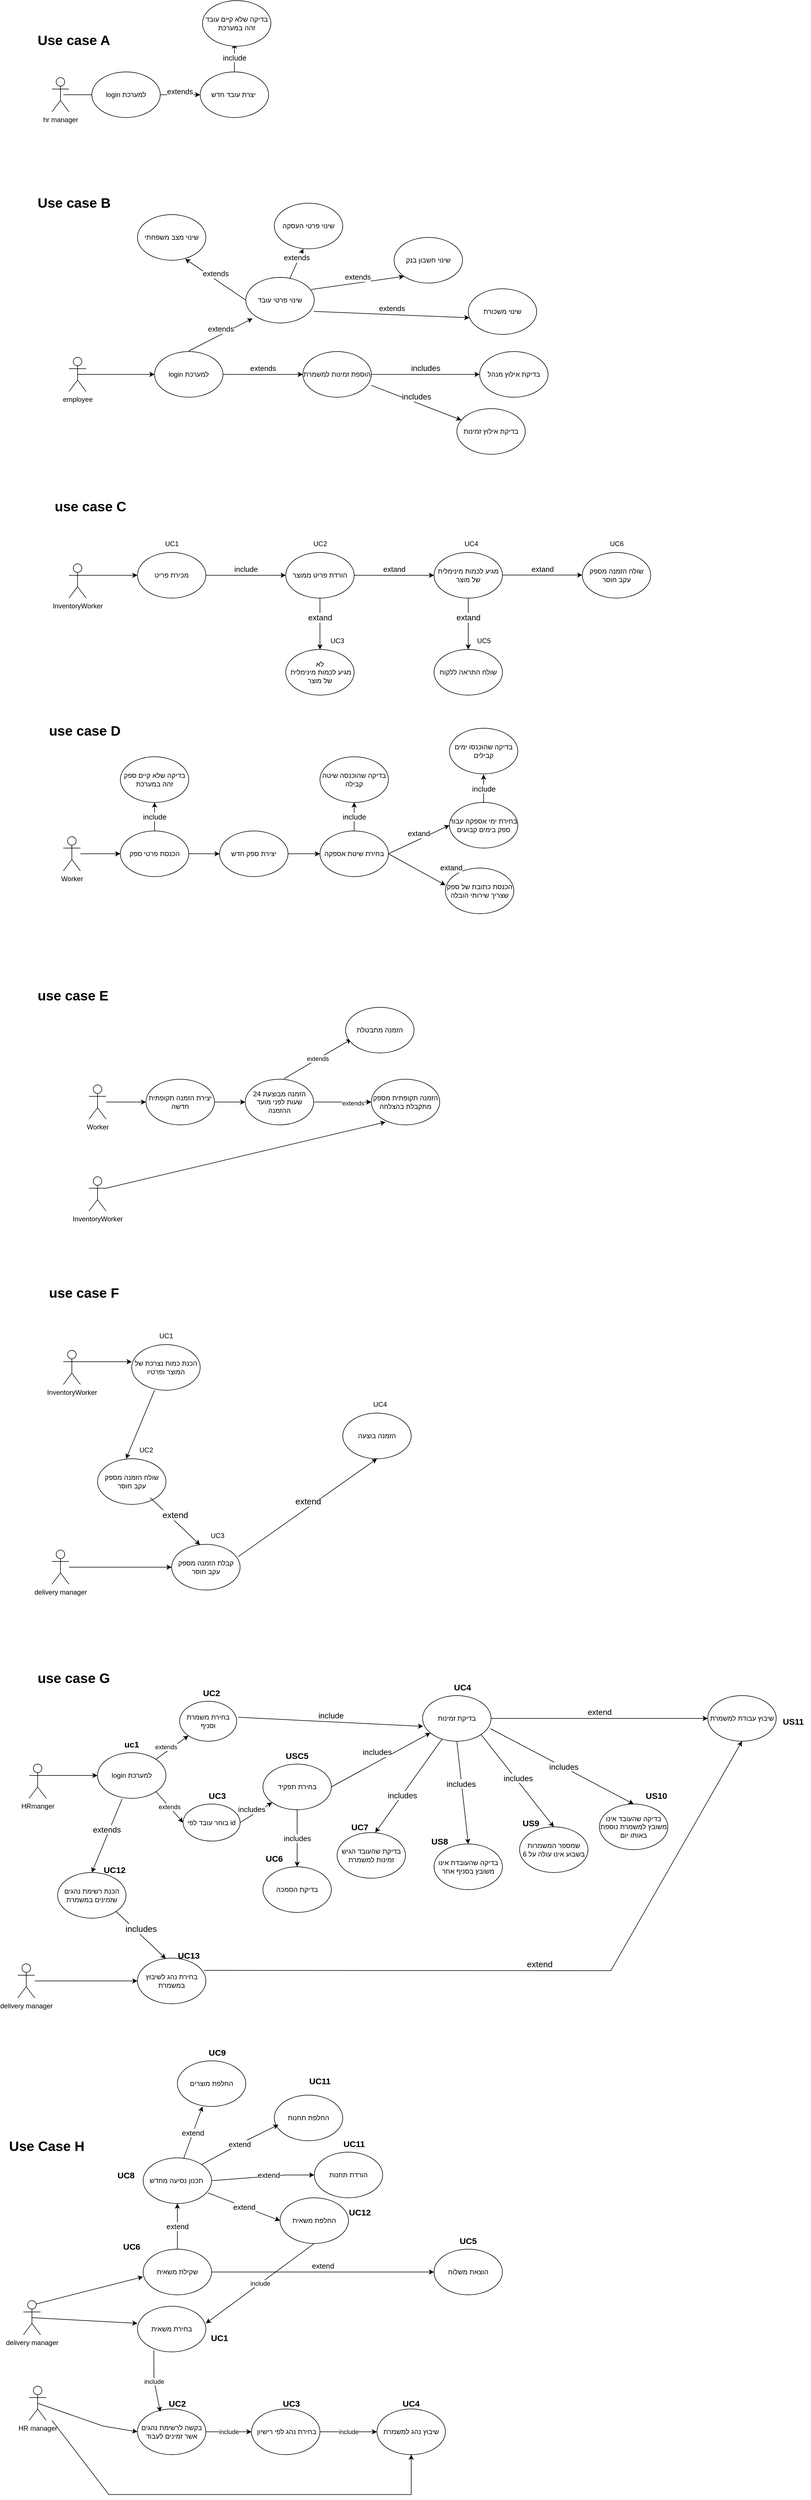 <mxfile version="21.2.3" type="device">
  <diagram name="‫עמוד-1‬" id="9fCrIvGuDCoZxuhEc6fo">
    <mxGraphModel dx="2260" dy="1750" grid="1" gridSize="10" guides="1" tooltips="1" connect="1" arrows="1" fold="1" page="1" pageScale="1" pageWidth="827" pageHeight="1169" math="0" shadow="0">
      <root>
        <mxCell id="0" />
        <mxCell id="1" parent="0" />
        <mxCell id="lNOswtQzLfJypQRy-OND-46" value="InventoryWorker" style="shape=umlActor;verticalLabelPosition=bottom;verticalAlign=top;html=1;outlineConnect=0;" parent="1" vertex="1">
          <mxGeometry x="40" y="147" width="30" height="60" as="geometry" />
        </mxCell>
        <mxCell id="lNOswtQzLfJypQRy-OND-47" value="" style="endArrow=classic;html=1;rounded=0;" parent="1" edge="1">
          <mxGeometry width="50" height="50" relative="1" as="geometry">
            <mxPoint x="60" y="167" as="sourcePoint" />
            <mxPoint x="160" y="167" as="targetPoint" />
          </mxGeometry>
        </mxCell>
        <mxCell id="lNOswtQzLfJypQRy-OND-48" value="מכירת פריט" style="ellipse;whiteSpace=wrap;html=1;" parent="1" vertex="1">
          <mxGeometry x="160" y="127" width="120" height="80" as="geometry" />
        </mxCell>
        <mxCell id="lNOswtQzLfJypQRy-OND-77" value="&lt;h1&gt;use case C&lt;/h1&gt;" style="text;html=1;strokeColor=none;fillColor=none;spacing=5;spacingTop=-20;whiteSpace=wrap;overflow=hidden;rounded=0;" parent="1" vertex="1">
          <mxGeometry x="10" y="27" width="190" height="120" as="geometry" />
        </mxCell>
        <mxCell id="lNOswtQzLfJypQRy-OND-96" value="include" style="endArrow=classic;html=1;rounded=0;exitX=1;exitY=0.5;exitDx=0;exitDy=0;fontSize=13;verticalAlign=bottom;" parent="1" target="lNOswtQzLfJypQRy-OND-97" edge="1">
          <mxGeometry width="50" height="50" relative="1" as="geometry">
            <mxPoint x="280" y="167" as="sourcePoint" />
            <mxPoint x="440" y="167" as="targetPoint" />
          </mxGeometry>
        </mxCell>
        <mxCell id="lNOswtQzLfJypQRy-OND-97" value="הורדת פריט ממוצר" style="ellipse;whiteSpace=wrap;html=1;" parent="1" vertex="1">
          <mxGeometry x="420" y="127" width="120" height="80" as="geometry" />
        </mxCell>
        <mxCell id="lNOswtQzLfJypQRy-OND-98" value="extand" style="endArrow=classic;html=1;rounded=0;exitX=0.5;exitY=1;exitDx=0;exitDy=0;entryX=0.5;entryY=0;entryDx=0;entryDy=0;fontSize=14;horizontal=1;verticalAlign=bottom;" parent="1" source="lNOswtQzLfJypQRy-OND-97" edge="1">
          <mxGeometry width="50" height="50" relative="1" as="geometry">
            <mxPoint x="400" y="347" as="sourcePoint" />
            <mxPoint x="480" y="297" as="targetPoint" />
          </mxGeometry>
        </mxCell>
        <mxCell id="lNOswtQzLfJypQRy-OND-99" value="extand" style="endArrow=classic;html=1;rounded=0;exitX=1;exitY=0.5;exitDx=0;exitDy=0;fontSize=13;verticalAlign=bottom;" parent="1" edge="1">
          <mxGeometry width="50" height="50" relative="1" as="geometry">
            <mxPoint x="540.0" y="167" as="sourcePoint" />
            <mxPoint x="680" y="167" as="targetPoint" />
          </mxGeometry>
        </mxCell>
        <mxCell id="lNOswtQzLfJypQRy-OND-100" value="מגיע לכמות מינימלית של מוצר" style="ellipse;whiteSpace=wrap;html=1;" parent="1" vertex="1">
          <mxGeometry x="680" y="127" width="120" height="80" as="geometry" />
        </mxCell>
        <mxCell id="lNOswtQzLfJypQRy-OND-101" value="לא&lt;br&gt;&amp;nbsp;מגיע לכמות מינימלית של מוצר" style="ellipse;whiteSpace=wrap;html=1;" parent="1" vertex="1">
          <mxGeometry x="420" y="297" width="120" height="80" as="geometry" />
        </mxCell>
        <mxCell id="lNOswtQzLfJypQRy-OND-102" value="extand" style="endArrow=classic;html=1;rounded=0;exitX=0.5;exitY=1;exitDx=0;exitDy=0;entryX=0.5;entryY=0;entryDx=0;entryDy=0;fontSize=14;horizontal=1;verticalAlign=bottom;" parent="1" edge="1">
          <mxGeometry width="50" height="50" relative="1" as="geometry">
            <mxPoint x="740" y="207" as="sourcePoint" />
            <mxPoint x="740" y="297" as="targetPoint" />
          </mxGeometry>
        </mxCell>
        <mxCell id="lNOswtQzLfJypQRy-OND-103" value="שולח התראה ללקוח" style="ellipse;whiteSpace=wrap;html=1;" parent="1" vertex="1">
          <mxGeometry x="680" y="297" width="120" height="80" as="geometry" />
        </mxCell>
        <mxCell id="lNOswtQzLfJypQRy-OND-104" value="extand" style="endArrow=classic;html=1;rounded=0;exitX=1;exitY=0.5;exitDx=0;exitDy=0;fontSize=13;verticalAlign=bottom;" parent="1" edge="1">
          <mxGeometry width="50" height="50" relative="1" as="geometry">
            <mxPoint x="800" y="166.58" as="sourcePoint" />
            <mxPoint x="940" y="166.58" as="targetPoint" />
          </mxGeometry>
        </mxCell>
        <mxCell id="lNOswtQzLfJypQRy-OND-105" value="שולח הזמנה מספק עקב חוסר" style="ellipse;whiteSpace=wrap;html=1;" parent="1" vertex="1">
          <mxGeometry x="940" y="127" width="120" height="80" as="geometry" />
        </mxCell>
        <mxCell id="lNOswtQzLfJypQRy-OND-106" value="InventoryWorker" style="shape=umlActor;verticalLabelPosition=bottom;verticalAlign=top;html=1;outlineConnect=0;" parent="1" vertex="1">
          <mxGeometry x="30" y="1525" width="30" height="60" as="geometry" />
        </mxCell>
        <mxCell id="lNOswtQzLfJypQRy-OND-107" value="" style="endArrow=classic;html=1;rounded=0;" parent="1" edge="1">
          <mxGeometry width="50" height="50" relative="1" as="geometry">
            <mxPoint x="50" y="1545" as="sourcePoint" />
            <mxPoint x="150" y="1545" as="targetPoint" />
          </mxGeometry>
        </mxCell>
        <mxCell id="lNOswtQzLfJypQRy-OND-108" value="שולח הזמנה מספק עקב חוסר" style="ellipse;whiteSpace=wrap;html=1;" parent="1" vertex="1">
          <mxGeometry x="90" y="1715" width="120" height="80" as="geometry" />
        </mxCell>
        <mxCell id="lNOswtQzLfJypQRy-OND-119" value="הזמנה בוצעה" style="ellipse;whiteSpace=wrap;html=1;" parent="1" vertex="1">
          <mxGeometry x="520" y="1635" width="120" height="80" as="geometry" />
        </mxCell>
        <mxCell id="lNOswtQzLfJypQRy-OND-130" value="delivery manager" style="shape=umlActor;verticalLabelPosition=bottom;verticalAlign=top;html=1;outlineConnect=0;" parent="1" vertex="1">
          <mxGeometry x="10" y="1875" width="30" height="60" as="geometry" />
        </mxCell>
        <mxCell id="lNOswtQzLfJypQRy-OND-132" value="" style="endArrow=classic;html=1;rounded=0;entryX=0.5;entryY=0;entryDx=0;entryDy=0;" parent="1" edge="1">
          <mxGeometry width="50" height="50" relative="1" as="geometry">
            <mxPoint x="190" y="1595" as="sourcePoint" />
            <mxPoint x="140.0" y="1715" as="targetPoint" />
          </mxGeometry>
        </mxCell>
        <mxCell id="lNOswtQzLfJypQRy-OND-133" value="קבלת הזמנה מספק עקב חוסר" style="ellipse;whiteSpace=wrap;html=1;" parent="1" vertex="1">
          <mxGeometry x="220" y="1865" width="120" height="80" as="geometry" />
        </mxCell>
        <mxCell id="lNOswtQzLfJypQRy-OND-134" value="" style="endArrow=classic;html=1;rounded=0;entryX=0;entryY=0.5;entryDx=0;entryDy=0;" parent="1" source="lNOswtQzLfJypQRy-OND-130" target="lNOswtQzLfJypQRy-OND-133" edge="1">
          <mxGeometry width="50" height="50" relative="1" as="geometry">
            <mxPoint x="350" y="1815" as="sourcePoint" />
            <mxPoint x="400" y="1765" as="targetPoint" />
          </mxGeometry>
        </mxCell>
        <mxCell id="lNOswtQzLfJypQRy-OND-135" value="extend" style="endArrow=classic;html=1;rounded=0;exitX=0.973;exitY=0.269;exitDx=0;exitDy=0;exitPerimeter=0;entryX=0.5;entryY=1;entryDx=0;entryDy=0;fontSize=15;verticalAlign=bottom;" parent="1" source="lNOswtQzLfJypQRy-OND-133" target="lNOswtQzLfJypQRy-OND-119" edge="1">
          <mxGeometry width="50" height="50" relative="1" as="geometry">
            <mxPoint x="350" y="1815" as="sourcePoint" />
            <mxPoint x="1120" y="1965" as="targetPoint" />
            <Array as="points" />
          </mxGeometry>
        </mxCell>
        <mxCell id="lNOswtQzLfJypQRy-OND-136" value="extend" style="endArrow=classic;html=1;rounded=0;entryX=0.414;entryY=0.012;entryDx=0;entryDy=0;fontSize=15;verticalAlign=bottom;exitX=1;exitY=1;exitDx=0;exitDy=0;entryPerimeter=0;" parent="1" target="lNOswtQzLfJypQRy-OND-133" edge="1">
          <mxGeometry width="50" height="50" relative="1" as="geometry">
            <mxPoint x="182.426" y="1783.284" as="sourcePoint" />
            <mxPoint x="250" y="1765" as="targetPoint" />
          </mxGeometry>
        </mxCell>
        <mxCell id="lNOswtQzLfJypQRy-OND-137" value="&lt;h1&gt;use case F&lt;/h1&gt;" style="text;html=1;strokeColor=none;fillColor=none;spacing=5;spacingTop=-20;whiteSpace=wrap;overflow=hidden;rounded=0;" parent="1" vertex="1">
          <mxGeometry y="1405" width="190" height="120" as="geometry" />
        </mxCell>
        <mxCell id="lNOswtQzLfJypQRy-OND-152" value="הכנת כמות נצרכת של המוצר ופרטיו" style="ellipse;whiteSpace=wrap;html=1;" parent="1" vertex="1">
          <mxGeometry x="150" y="1515" width="120" height="80" as="geometry" />
        </mxCell>
        <mxCell id="1G_7ZGzWW0RUJ---jfWA-2" value="&lt;h1&gt;use case D&lt;/h1&gt;" style="text;html=1;strokeColor=none;fillColor=none;spacing=5;spacingTop=-20;whiteSpace=wrap;overflow=hidden;rounded=0;" parent="1" vertex="1">
          <mxGeometry y="420" width="190" height="120" as="geometry" />
        </mxCell>
        <mxCell id="1G_7ZGzWW0RUJ---jfWA-18" value="Worker" style="shape=umlActor;verticalLabelPosition=bottom;verticalAlign=top;html=1;outlineConnect=0;" parent="1" vertex="1">
          <mxGeometry x="30" y="625" width="30" height="60" as="geometry" />
        </mxCell>
        <mxCell id="1G_7ZGzWW0RUJ---jfWA-21" value="" style="endArrow=classic;html=1;rounded=0;entryX=0;entryY=0.5;entryDx=0;entryDy=0;" parent="1" source="1G_7ZGzWW0RUJ---jfWA-18" target="1G_7ZGzWW0RUJ---jfWA-33" edge="1">
          <mxGeometry width="50" height="50" relative="1" as="geometry">
            <mxPoint x="220" y="655" as="sourcePoint" />
            <mxPoint x="430" y="655" as="targetPoint" />
          </mxGeometry>
        </mxCell>
        <mxCell id="1G_7ZGzWW0RUJ---jfWA-22" value="יצירת ספק חדש" style="ellipse;whiteSpace=wrap;html=1;" parent="1" vertex="1">
          <mxGeometry x="304" y="615" width="120" height="80" as="geometry" />
        </mxCell>
        <mxCell id="1G_7ZGzWW0RUJ---jfWA-23" value="include" style="endArrow=classic;html=1;rounded=0;exitX=0.5;exitY=0;exitDx=0;exitDy=0;fontSize=13;" parent="1" source="1G_7ZGzWW0RUJ---jfWA-33" target="1G_7ZGzWW0RUJ---jfWA-24" edge="1">
          <mxGeometry width="50" height="50" relative="1" as="geometry">
            <mxPoint x="380" y="685" as="sourcePoint" />
            <mxPoint x="430" y="545" as="targetPoint" />
          </mxGeometry>
        </mxCell>
        <mxCell id="1G_7ZGzWW0RUJ---jfWA-24" value="בדיקה שלא קיים ספק זהה במערכת" style="ellipse;whiteSpace=wrap;html=1;" parent="1" vertex="1">
          <mxGeometry x="130" y="485" width="120" height="80" as="geometry" />
        </mxCell>
        <mxCell id="1G_7ZGzWW0RUJ---jfWA-25" value="" style="endArrow=classic;html=1;rounded=0;exitX=1;exitY=0.5;exitDx=0;exitDy=0;entryX=0;entryY=0.5;entryDx=0;entryDy=0;" parent="1" source="1G_7ZGzWW0RUJ---jfWA-22" target="1G_7ZGzWW0RUJ---jfWA-35" edge="1">
          <mxGeometry width="50" height="50" relative="1" as="geometry">
            <mxPoint x="540" y="715" as="sourcePoint" />
            <mxPoint x="620" y="655" as="targetPoint" />
          </mxGeometry>
        </mxCell>
        <mxCell id="1G_7ZGzWW0RUJ---jfWA-26" value="בחירת ימי אספקה עבור ספק בימים קבועים" style="ellipse;whiteSpace=wrap;html=1;" parent="1" vertex="1">
          <mxGeometry x="707" y="565" width="120" height="80" as="geometry" />
        </mxCell>
        <mxCell id="1G_7ZGzWW0RUJ---jfWA-27" value="include" style="endArrow=classic;html=1;rounded=0;entryX=0.5;entryY=1;entryDx=0;entryDy=0;exitX=0.5;exitY=0;exitDx=0;exitDy=0;fontSize=13;" parent="1" source="1G_7ZGzWW0RUJ---jfWA-35" target="1G_7ZGzWW0RUJ---jfWA-28" edge="1">
          <mxGeometry width="50" height="50" relative="1" as="geometry">
            <mxPoint x="680" y="615" as="sourcePoint" />
            <mxPoint x="680" y="525" as="targetPoint" />
            <Array as="points" />
            <mxPoint as="offset" />
          </mxGeometry>
        </mxCell>
        <mxCell id="1G_7ZGzWW0RUJ---jfWA-28" value="בדיקה שהוכנסה שיטה קבילה" style="ellipse;whiteSpace=wrap;html=1;" parent="1" vertex="1">
          <mxGeometry x="480" y="485" width="120" height="80" as="geometry" />
        </mxCell>
        <mxCell id="1G_7ZGzWW0RUJ---jfWA-33" value="הכנסת פרטי ספק" style="ellipse;whiteSpace=wrap;html=1;" parent="1" vertex="1">
          <mxGeometry x="130" y="615" width="120" height="80" as="geometry" />
        </mxCell>
        <mxCell id="1G_7ZGzWW0RUJ---jfWA-34" value="" style="endArrow=classic;html=1;rounded=0;exitX=1;exitY=0.5;exitDx=0;exitDy=0;entryX=0;entryY=0.5;entryDx=0;entryDy=0;" parent="1" source="1G_7ZGzWW0RUJ---jfWA-33" target="1G_7ZGzWW0RUJ---jfWA-22" edge="1">
          <mxGeometry width="50" height="50" relative="1" as="geometry">
            <mxPoint x="530" y="705" as="sourcePoint" />
            <mxPoint x="580" y="655" as="targetPoint" />
          </mxGeometry>
        </mxCell>
        <mxCell id="1G_7ZGzWW0RUJ---jfWA-35" value="בחירת שיטת אספקה" style="ellipse;whiteSpace=wrap;html=1;" parent="1" vertex="1">
          <mxGeometry x="480" y="615" width="120" height="80" as="geometry" />
        </mxCell>
        <mxCell id="1G_7ZGzWW0RUJ---jfWA-36" value="extand" style="endArrow=classic;html=1;rounded=0;entryX=0;entryY=0.5;entryDx=0;entryDy=0;exitX=1;exitY=0.5;exitDx=0;exitDy=0;fontSize=13;verticalAlign=bottom;" parent="1" source="1G_7ZGzWW0RUJ---jfWA-35" target="1G_7ZGzWW0RUJ---jfWA-26" edge="1">
          <mxGeometry width="50" height="50" relative="1" as="geometry">
            <mxPoint x="780" y="685" as="sourcePoint" />
            <mxPoint x="770" y="655" as="targetPoint" />
          </mxGeometry>
        </mxCell>
        <mxCell id="1G_7ZGzWW0RUJ---jfWA-37" value="הכנסת כתובת של ספק שצריך שירותי הובלה" style="ellipse;whiteSpace=wrap;html=1;" parent="1" vertex="1">
          <mxGeometry x="700" y="680" width="120" height="80" as="geometry" />
        </mxCell>
        <mxCell id="1G_7ZGzWW0RUJ---jfWA-38" value="extand" style="endArrow=classic;html=1;rounded=0;exitX=1;exitY=0.5;exitDx=0;exitDy=0;fontSize=13;verticalAlign=bottom;" parent="1" source="1G_7ZGzWW0RUJ---jfWA-35" edge="1">
          <mxGeometry x="0.985" y="22" width="50" height="50" relative="1" as="geometry">
            <mxPoint x="1210" y="705" as="sourcePoint" />
            <mxPoint x="700" y="710" as="targetPoint" />
            <mxPoint as="offset" />
          </mxGeometry>
        </mxCell>
        <mxCell id="1G_7ZGzWW0RUJ---jfWA-42" value="include" style="endArrow=classic;html=1;rounded=0;entryX=0.5;entryY=1;entryDx=0;entryDy=0;exitX=0.5;exitY=0;exitDx=0;exitDy=0;fontSize=13;" parent="1" edge="1">
          <mxGeometry width="50" height="50" relative="1" as="geometry">
            <mxPoint x="767" y="566" as="sourcePoint" />
            <mxPoint x="767" y="516" as="targetPoint" />
            <Array as="points" />
            <mxPoint as="offset" />
          </mxGeometry>
        </mxCell>
        <mxCell id="1G_7ZGzWW0RUJ---jfWA-43" value="בדיקה שהוכנסו ימים קבילים" style="ellipse;whiteSpace=wrap;html=1;" parent="1" vertex="1">
          <mxGeometry x="707" y="435" width="120" height="80" as="geometry" />
        </mxCell>
        <mxCell id="1G_7ZGzWW0RUJ---jfWA-67" value="&lt;h1&gt;use case E&lt;/h1&gt;" style="text;html=1;strokeColor=none;fillColor=none;spacing=5;spacingTop=-20;whiteSpace=wrap;overflow=hidden;rounded=0;" parent="1" vertex="1">
          <mxGeometry x="-20" y="884" width="190" height="120" as="geometry" />
        </mxCell>
        <mxCell id="1G_7ZGzWW0RUJ---jfWA-68" value="Worker" style="shape=umlActor;verticalLabelPosition=bottom;verticalAlign=top;html=1;outlineConnect=0;" parent="1" vertex="1">
          <mxGeometry x="75" y="1060" width="30" height="60" as="geometry" />
        </mxCell>
        <mxCell id="1G_7ZGzWW0RUJ---jfWA-69" value="" style="endArrow=classic;html=1;rounded=0;entryX=0;entryY=0.5;entryDx=0;entryDy=0;" parent="1" source="1G_7ZGzWW0RUJ---jfWA-68" target="1G_7ZGzWW0RUJ---jfWA-77" edge="1">
          <mxGeometry width="50" height="50" relative="1" as="geometry">
            <mxPoint x="265" y="1090" as="sourcePoint" />
            <mxPoint x="475" y="1090" as="targetPoint" />
          </mxGeometry>
        </mxCell>
        <mxCell id="1G_7ZGzWW0RUJ---jfWA-70" value="הזמנה מבוצעת 24 שעות לפני מועד ההזמנה" style="ellipse;whiteSpace=wrap;html=1;" parent="1" vertex="1">
          <mxGeometry x="349" y="1050" width="120" height="80" as="geometry" />
        </mxCell>
        <mxCell id="1G_7ZGzWW0RUJ---jfWA-73" value="" style="endArrow=classic;html=1;rounded=0;exitX=1;exitY=0.5;exitDx=0;exitDy=0;entryX=0;entryY=0.5;entryDx=0;entryDy=0;" parent="1" source="1G_7ZGzWW0RUJ---jfWA-70" target="1G_7ZGzWW0RUJ---jfWA-79" edge="1">
          <mxGeometry width="50" height="50" relative="1" as="geometry">
            <mxPoint x="585" y="1150" as="sourcePoint" />
            <mxPoint x="665" y="1090" as="targetPoint" />
          </mxGeometry>
        </mxCell>
        <mxCell id="Ce655LBohKO-NFX1UT7P-7" value="extends" style="edgeLabel;html=1;align=center;verticalAlign=middle;resizable=0;points=[];" parent="1G_7ZGzWW0RUJ---jfWA-73" vertex="1" connectable="0">
          <mxGeometry x="0.366" y="-2" relative="1" as="geometry">
            <mxPoint as="offset" />
          </mxGeometry>
        </mxCell>
        <mxCell id="1G_7ZGzWW0RUJ---jfWA-77" value="יצירת הזמנה תקופתית חדשה" style="ellipse;whiteSpace=wrap;html=1;" parent="1" vertex="1">
          <mxGeometry x="175" y="1050" width="120" height="80" as="geometry" />
        </mxCell>
        <mxCell id="1G_7ZGzWW0RUJ---jfWA-78" value="" style="endArrow=classic;html=1;rounded=0;exitX=1;exitY=0.5;exitDx=0;exitDy=0;entryX=0;entryY=0.5;entryDx=0;entryDy=0;" parent="1" source="1G_7ZGzWW0RUJ---jfWA-77" target="1G_7ZGzWW0RUJ---jfWA-70" edge="1">
          <mxGeometry width="50" height="50" relative="1" as="geometry">
            <mxPoint x="575" y="1140" as="sourcePoint" />
            <mxPoint x="625" y="1090" as="targetPoint" />
          </mxGeometry>
        </mxCell>
        <mxCell id="1G_7ZGzWW0RUJ---jfWA-79" value="הזמנה תקופתית מספק מתקבלת בהצלחה" style="ellipse;whiteSpace=wrap;html=1;" parent="1" vertex="1">
          <mxGeometry x="570" y="1050" width="120" height="80" as="geometry" />
        </mxCell>
        <mxCell id="Ce655LBohKO-NFX1UT7P-1" value="InventoryWorker" style="shape=umlActor;verticalLabelPosition=bottom;verticalAlign=top;html=1;outlineConnect=0;" parent="1" vertex="1">
          <mxGeometry x="75" y="1221" width="30" height="60" as="geometry" />
        </mxCell>
        <mxCell id="Ce655LBohKO-NFX1UT7P-2" value="" style="endArrow=classic;html=1;rounded=0;exitX=1;exitY=0.333;exitDx=0;exitDy=0;exitPerimeter=0;entryX=0.208;entryY=0.938;entryDx=0;entryDy=0;entryPerimeter=0;" parent="1" source="Ce655LBohKO-NFX1UT7P-1" target="1G_7ZGzWW0RUJ---jfWA-79" edge="1">
          <mxGeometry width="50" height="50" relative="1" as="geometry">
            <mxPoint x="735" y="1111" as="sourcePoint" />
            <mxPoint x="565" y="1131" as="targetPoint" />
            <Array as="points" />
          </mxGeometry>
        </mxCell>
        <mxCell id="Ce655LBohKO-NFX1UT7P-5" value="extends" style="endArrow=classic;html=1;rounded=0;exitX=0.567;exitY=-0.012;exitDx=0;exitDy=0;exitPerimeter=0;" parent="1" source="1G_7ZGzWW0RUJ---jfWA-70" edge="1">
          <mxGeometry width="50" height="50" relative="1" as="geometry">
            <mxPoint x="485" y="1030" as="sourcePoint" />
            <mxPoint x="535" y="980" as="targetPoint" />
          </mxGeometry>
        </mxCell>
        <mxCell id="Ce655LBohKO-NFX1UT7P-6" value="הזמנה מתבטלת" style="ellipse;whiteSpace=wrap;html=1;" parent="1" vertex="1">
          <mxGeometry x="525" y="924" width="120" height="80" as="geometry" />
        </mxCell>
        <mxCell id="M32DEekJ-FrMevC7ONGc-1" value="UC1" style="text;html=1;align=center;verticalAlign=middle;resizable=0;points=[];autosize=1;strokeColor=none;fillColor=none;" parent="1" vertex="1">
          <mxGeometry x="195" y="97" width="50" height="30" as="geometry" />
        </mxCell>
        <mxCell id="M32DEekJ-FrMevC7ONGc-2" value="UC2" style="text;html=1;align=center;verticalAlign=middle;resizable=0;points=[];autosize=1;strokeColor=none;fillColor=none;" parent="1" vertex="1">
          <mxGeometry x="455" y="97" width="50" height="30" as="geometry" />
        </mxCell>
        <mxCell id="M32DEekJ-FrMevC7ONGc-3" value="UC5" style="text;html=1;align=center;verticalAlign=middle;resizable=0;points=[];autosize=1;strokeColor=none;fillColor=none;" parent="1" vertex="1">
          <mxGeometry x="742" y="267" width="50" height="30" as="geometry" />
        </mxCell>
        <mxCell id="M32DEekJ-FrMevC7ONGc-4" value="UC3" style="text;html=1;align=center;verticalAlign=middle;resizable=0;points=[];autosize=1;strokeColor=none;fillColor=none;" parent="1" vertex="1">
          <mxGeometry x="485" y="267" width="50" height="30" as="geometry" />
        </mxCell>
        <mxCell id="M32DEekJ-FrMevC7ONGc-5" value="UC4" style="text;html=1;align=center;verticalAlign=middle;resizable=0;points=[];autosize=1;strokeColor=none;fillColor=none;" parent="1" vertex="1">
          <mxGeometry x="720" y="97" width="50" height="30" as="geometry" />
        </mxCell>
        <mxCell id="M32DEekJ-FrMevC7ONGc-6" value="UC6" style="text;html=1;align=center;verticalAlign=middle;resizable=0;points=[];autosize=1;strokeColor=none;fillColor=none;" parent="1" vertex="1">
          <mxGeometry x="975" y="97" width="50" height="30" as="geometry" />
        </mxCell>
        <mxCell id="M32DEekJ-FrMevC7ONGc-14" value="UC4" style="text;html=1;align=center;verticalAlign=middle;resizable=0;points=[];autosize=1;strokeColor=none;fillColor=none;" parent="1" vertex="1">
          <mxGeometry x="560" y="1605" width="50" height="30" as="geometry" />
        </mxCell>
        <mxCell id="M32DEekJ-FrMevC7ONGc-15" value="UC3" style="text;html=1;align=center;verticalAlign=middle;resizable=0;points=[];autosize=1;strokeColor=none;fillColor=none;" parent="1" vertex="1">
          <mxGeometry x="275" y="1835" width="50" height="30" as="geometry" />
        </mxCell>
        <mxCell id="M32DEekJ-FrMevC7ONGc-16" value="UC2" style="text;html=1;align=center;verticalAlign=middle;resizable=0;points=[];autosize=1;strokeColor=none;fillColor=none;" parent="1" vertex="1">
          <mxGeometry x="150" y="1685" width="50" height="30" as="geometry" />
        </mxCell>
        <mxCell id="M32DEekJ-FrMevC7ONGc-17" value="UC1" style="text;html=1;align=center;verticalAlign=middle;resizable=0;points=[];autosize=1;strokeColor=none;fillColor=none;" parent="1" vertex="1">
          <mxGeometry x="185" y="1485" width="50" height="30" as="geometry" />
        </mxCell>
        <mxCell id="U2ym_EbdGib-eM5VCHx--229" value="HRmanger" style="shape=umlActor;verticalLabelPosition=bottom;verticalAlign=top;html=1;outlineConnect=0;" vertex="1" parent="1">
          <mxGeometry x="-30" y="2250" width="30" height="60" as="geometry" />
        </mxCell>
        <mxCell id="U2ym_EbdGib-eM5VCHx--230" value="" style="endArrow=classic;html=1;rounded=0;" edge="1" parent="1">
          <mxGeometry width="50" height="50" relative="1" as="geometry">
            <mxPoint x="-10" y="2270" as="sourcePoint" />
            <mxPoint x="90" y="2270" as="targetPoint" />
          </mxGeometry>
        </mxCell>
        <mxCell id="U2ym_EbdGib-eM5VCHx--231" value="login למערכת" style="ellipse;whiteSpace=wrap;html=1;" vertex="1" parent="1">
          <mxGeometry x="90" y="2230" width="120" height="80" as="geometry" />
        </mxCell>
        <mxCell id="U2ym_EbdGib-eM5VCHx--232" value="extends" style="endArrow=classic;html=1;rounded=0;exitX=1;exitY=1;exitDx=0;exitDy=0;entryX=0;entryY=0.5;entryDx=0;entryDy=0;" edge="1" parent="1" source="U2ym_EbdGib-eM5VCHx--231" target="U2ym_EbdGib-eM5VCHx--235">
          <mxGeometry width="50" height="50" relative="1" as="geometry">
            <mxPoint x="310" y="2310" as="sourcePoint" />
            <mxPoint x="320" y="2270" as="targetPoint" />
          </mxGeometry>
        </mxCell>
        <mxCell id="U2ym_EbdGib-eM5VCHx--233" value="extends" style="endArrow=classic;html=1;rounded=0;exitX=1;exitY=0;exitDx=0;exitDy=0;" edge="1" parent="1" source="U2ym_EbdGib-eM5VCHx--231" target="U2ym_EbdGib-eM5VCHx--234">
          <mxGeometry x="-0.234" y="7" width="50" height="50" relative="1" as="geometry">
            <mxPoint x="192" y="2298" as="sourcePoint" />
            <mxPoint x="280" y="2350" as="targetPoint" />
            <mxPoint as="offset" />
          </mxGeometry>
        </mxCell>
        <mxCell id="U2ym_EbdGib-eM5VCHx--234" value="בחירת משמרת וסניף" style="ellipse;whiteSpace=wrap;html=1;" vertex="1" parent="1">
          <mxGeometry x="234" y="2140" width="100" height="70" as="geometry" />
        </mxCell>
        <mxCell id="U2ym_EbdGib-eM5VCHx--235" value="בוחר עובד לפי id" style="ellipse;whiteSpace=wrap;html=1;" vertex="1" parent="1">
          <mxGeometry x="240" y="2320" width="100" height="65" as="geometry" />
        </mxCell>
        <mxCell id="U2ym_EbdGib-eM5VCHx--236" value="include" style="endArrow=classic;html=1;rounded=0;exitX=1.03;exitY=0.4;exitDx=0;exitDy=0;exitPerimeter=0;entryX=0.008;entryY=0.675;entryDx=0;entryDy=0;entryPerimeter=0;verticalAlign=bottom;fontSize=14;" edge="1" parent="1" source="U2ym_EbdGib-eM5VCHx--234" target="U2ym_EbdGib-eM5VCHx--237">
          <mxGeometry x="-0.001" width="50" height="50" relative="1" as="geometry">
            <mxPoint x="430" y="2250" as="sourcePoint" />
            <mxPoint x="480" y="2210" as="targetPoint" />
            <mxPoint as="offset" />
          </mxGeometry>
        </mxCell>
        <mxCell id="U2ym_EbdGib-eM5VCHx--237" value="בדיקת זמינות" style="ellipse;whiteSpace=wrap;html=1;" vertex="1" parent="1">
          <mxGeometry x="660" y="2130" width="120" height="80" as="geometry" />
        </mxCell>
        <mxCell id="U2ym_EbdGib-eM5VCHx--238" value="בחירת תפקיד" style="ellipse;whiteSpace=wrap;html=1;" vertex="1" parent="1">
          <mxGeometry x="380" y="2250" width="120" height="80" as="geometry" />
        </mxCell>
        <mxCell id="U2ym_EbdGib-eM5VCHx--239" value="includes" style="endArrow=classic;html=1;rounded=0;exitX=0.5;exitY=1;exitDx=0;exitDy=0;entryX=0.5;entryY=0;entryDx=0;entryDy=0;fontSize=13;" edge="1" parent="1" source="U2ym_EbdGib-eM5VCHx--238" target="U2ym_EbdGib-eM5VCHx--240">
          <mxGeometry width="50" height="50" relative="1" as="geometry">
            <mxPoint x="710" y="2310" as="sourcePoint" />
            <mxPoint x="780" y="2290" as="targetPoint" />
            <mxPoint as="offset" />
          </mxGeometry>
        </mxCell>
        <mxCell id="U2ym_EbdGib-eM5VCHx--240" value="בדיקת הסמכה" style="ellipse;whiteSpace=wrap;html=1;" vertex="1" parent="1">
          <mxGeometry x="380" y="2430" width="120" height="80" as="geometry" />
        </mxCell>
        <mxCell id="U2ym_EbdGib-eM5VCHx--241" value="extend" style="endArrow=classic;html=1;rounded=0;exitX=1;exitY=0.5;exitDx=0;exitDy=0;entryX=0;entryY=0.5;entryDx=0;entryDy=0;fontSize=14;verticalAlign=bottom;" edge="1" parent="1" source="U2ym_EbdGib-eM5VCHx--237" target="U2ym_EbdGib-eM5VCHx--242">
          <mxGeometry width="50" height="50" relative="1" as="geometry">
            <mxPoint x="690" y="2180" as="sourcePoint" />
            <mxPoint x="1020" y="2170" as="targetPoint" />
            <Array as="points">
              <mxPoint x="920" y="2170" />
            </Array>
            <mxPoint as="offset" />
          </mxGeometry>
        </mxCell>
        <mxCell id="U2ym_EbdGib-eM5VCHx--242" value="שיבוץ עבודת למשמרת" style="ellipse;whiteSpace=wrap;html=1;" vertex="1" parent="1">
          <mxGeometry x="1160" y="2130" width="120" height="80" as="geometry" />
        </mxCell>
        <mxCell id="U2ym_EbdGib-eM5VCHx--243" value="" style="endArrow=classic;html=1;rounded=0;entryX=0.558;entryY=0;entryDx=0;entryDy=0;entryPerimeter=0;" edge="1" parent="1" source="U2ym_EbdGib-eM5VCHx--237" target="U2ym_EbdGib-eM5VCHx--247">
          <mxGeometry width="50" height="50" relative="1" as="geometry">
            <mxPoint x="500" y="2220" as="sourcePoint" />
            <mxPoint x="400" y="2360" as="targetPoint" />
          </mxGeometry>
        </mxCell>
        <mxCell id="U2ym_EbdGib-eM5VCHx--244" value="" style="endArrow=classic;html=1;rounded=0;exitX=0.5;exitY=1;exitDx=0;exitDy=0;entryX=0.5;entryY=0;entryDx=0;entryDy=0;" edge="1" parent="1" source="U2ym_EbdGib-eM5VCHx--237" target="U2ym_EbdGib-eM5VCHx--248">
          <mxGeometry width="50" height="50" relative="1" as="geometry">
            <mxPoint x="710" y="2410" as="sourcePoint" />
            <mxPoint x="520" y="2400" as="targetPoint" />
          </mxGeometry>
        </mxCell>
        <mxCell id="U2ym_EbdGib-eM5VCHx--245" value="" style="endArrow=classic;html=1;rounded=0;exitX=0.992;exitY=0.725;exitDx=0;exitDy=0;entryX=0.5;entryY=0;entryDx=0;entryDy=0;exitPerimeter=0;" edge="1" parent="1" source="U2ym_EbdGib-eM5VCHx--237" target="U2ym_EbdGib-eM5VCHx--250">
          <mxGeometry width="50" height="50" relative="1" as="geometry">
            <mxPoint x="710" y="2410" as="sourcePoint" />
            <mxPoint x="750" y="2360" as="targetPoint" />
          </mxGeometry>
        </mxCell>
        <mxCell id="U2ym_EbdGib-eM5VCHx--246" value="" style="endArrow=classic;html=1;rounded=0;exitX=1;exitY=1;exitDx=0;exitDy=0;entryX=0.5;entryY=0;entryDx=0;entryDy=0;" edge="1" parent="1" source="U2ym_EbdGib-eM5VCHx--237" target="U2ym_EbdGib-eM5VCHx--249">
          <mxGeometry width="50" height="50" relative="1" as="geometry">
            <mxPoint x="710" y="2410" as="sourcePoint" />
            <mxPoint x="670" y="2390" as="targetPoint" />
          </mxGeometry>
        </mxCell>
        <mxCell id="U2ym_EbdGib-eM5VCHx--247" value="בדיקת שהעובד הגיש זמינות למשמרת" style="ellipse;whiteSpace=wrap;html=1;" vertex="1" parent="1">
          <mxGeometry x="510" y="2370" width="120" height="80" as="geometry" />
        </mxCell>
        <mxCell id="U2ym_EbdGib-eM5VCHx--248" value="בדיקה שהעובדת אינו משובץ בסניף אחר" style="ellipse;whiteSpace=wrap;html=1;" vertex="1" parent="1">
          <mxGeometry x="680" y="2390" width="120" height="80" as="geometry" />
        </mxCell>
        <mxCell id="U2ym_EbdGib-eM5VCHx--249" value="שמספר המשמרות בשבוע אינו עולה על 6" style="ellipse;whiteSpace=wrap;html=1;" vertex="1" parent="1">
          <mxGeometry x="830" y="2360" width="120" height="80" as="geometry" />
        </mxCell>
        <mxCell id="U2ym_EbdGib-eM5VCHx--250" value="בדיקה שהעובד אינו משובץ למשמרת נוספת באותו יום" style="ellipse;whiteSpace=wrap;html=1;" vertex="1" parent="1">
          <mxGeometry x="970" y="2320" width="120" height="80" as="geometry" />
        </mxCell>
        <mxCell id="U2ym_EbdGib-eM5VCHx--251" value="includes" style="endArrow=classic;html=1;rounded=0;exitX=1;exitY=0.5;exitDx=0;exitDy=0;fontSize=13;verticalAlign=bottom;" edge="1" parent="1" source="U2ym_EbdGib-eM5VCHx--235" target="U2ym_EbdGib-eM5VCHx--238">
          <mxGeometry x="-0.288" width="50" height="50" relative="1" as="geometry">
            <mxPoint x="360" y="2380" as="sourcePoint" />
            <mxPoint x="410" y="2330" as="targetPoint" />
            <mxPoint as="offset" />
          </mxGeometry>
        </mxCell>
        <mxCell id="U2ym_EbdGib-eM5VCHx--252" value="includes" style="endArrow=classic;html=1;rounded=0;exitX=1;exitY=0.5;exitDx=0;exitDy=0;verticalAlign=bottom;fontSize=14;" edge="1" parent="1" source="U2ym_EbdGib-eM5VCHx--238" target="U2ym_EbdGib-eM5VCHx--237">
          <mxGeometry x="-0.047" y="6" width="50" height="50" relative="1" as="geometry">
            <mxPoint x="360" y="2380" as="sourcePoint" />
            <mxPoint x="410" y="2330" as="targetPoint" />
            <mxPoint as="offset" />
          </mxGeometry>
        </mxCell>
        <mxCell id="U2ym_EbdGib-eM5VCHx--253" value="delivery manager" style="shape=umlActor;verticalLabelPosition=bottom;verticalAlign=top;html=1;outlineConnect=0;" vertex="1" parent="1">
          <mxGeometry x="-50" y="2600" width="30" height="60" as="geometry" />
        </mxCell>
        <mxCell id="U2ym_EbdGib-eM5VCHx--254" value="הכנת רשימת נהגים שזמינים במשמרת" style="ellipse;whiteSpace=wrap;html=1;" vertex="1" parent="1">
          <mxGeometry x="20" y="2440" width="120" height="80" as="geometry" />
        </mxCell>
        <mxCell id="U2ym_EbdGib-eM5VCHx--255" value="" style="endArrow=classic;html=1;rounded=0;entryX=0.5;entryY=0;entryDx=0;entryDy=0;exitX=0.36;exitY=1.012;exitDx=0;exitDy=0;exitPerimeter=0;" edge="1" parent="1" source="U2ym_EbdGib-eM5VCHx--231" target="U2ym_EbdGib-eM5VCHx--254">
          <mxGeometry width="50" height="50" relative="1" as="geometry">
            <mxPoint x="290" y="2560" as="sourcePoint" />
            <mxPoint x="340" y="2510" as="targetPoint" />
          </mxGeometry>
        </mxCell>
        <mxCell id="U2ym_EbdGib-eM5VCHx--256" value="בחירת נהג לשיבוץ במשמרת" style="ellipse;whiteSpace=wrap;html=1;" vertex="1" parent="1">
          <mxGeometry x="160" y="2590" width="120" height="80" as="geometry" />
        </mxCell>
        <mxCell id="U2ym_EbdGib-eM5VCHx--257" value="" style="endArrow=classic;html=1;rounded=0;entryX=0;entryY=0.5;entryDx=0;entryDy=0;" edge="1" parent="1" source="U2ym_EbdGib-eM5VCHx--253" target="U2ym_EbdGib-eM5VCHx--256">
          <mxGeometry width="50" height="50" relative="1" as="geometry">
            <mxPoint x="290" y="2540" as="sourcePoint" />
            <mxPoint x="340" y="2490" as="targetPoint" />
          </mxGeometry>
        </mxCell>
        <mxCell id="U2ym_EbdGib-eM5VCHx--258" value="extend" style="endArrow=classic;html=1;rounded=0;exitX=0.973;exitY=0.269;exitDx=0;exitDy=0;exitPerimeter=0;entryX=0.5;entryY=1;entryDx=0;entryDy=0;fontSize=15;verticalAlign=bottom;" edge="1" parent="1" source="U2ym_EbdGib-eM5VCHx--256" target="U2ym_EbdGib-eM5VCHx--242">
          <mxGeometry width="50" height="50" relative="1" as="geometry">
            <mxPoint x="290" y="2540" as="sourcePoint" />
            <mxPoint x="1060" y="2690" as="targetPoint" />
            <Array as="points">
              <mxPoint x="990" y="2612" />
            </Array>
          </mxGeometry>
        </mxCell>
        <mxCell id="U2ym_EbdGib-eM5VCHx--259" value="includes" style="endArrow=classic;html=1;rounded=0;entryX=0.414;entryY=0.012;entryDx=0;entryDy=0;fontSize=15;verticalAlign=bottom;exitX=1;exitY=1;exitDx=0;exitDy=0;entryPerimeter=0;" edge="1" parent="1" source="U2ym_EbdGib-eM5VCHx--254" target="U2ym_EbdGib-eM5VCHx--256">
          <mxGeometry width="50" height="50" relative="1" as="geometry">
            <mxPoint x="80" y="2520" as="sourcePoint" />
            <mxPoint x="190" y="2490" as="targetPoint" />
          </mxGeometry>
        </mxCell>
        <mxCell id="U2ym_EbdGib-eM5VCHx--260" value="&lt;h1&gt;use case G&lt;/h1&gt;" style="text;html=1;strokeColor=none;fillColor=none;spacing=5;spacingTop=-20;whiteSpace=wrap;overflow=hidden;rounded=0;" vertex="1" parent="1">
          <mxGeometry x="-20" y="2080" width="190" height="120" as="geometry" />
        </mxCell>
        <mxCell id="U2ym_EbdGib-eM5VCHx--261" value="&lt;h1&gt;Use case A&lt;/h1&gt;" style="text;html=1;strokeColor=none;fillColor=none;spacing=5;spacingTop=-20;whiteSpace=wrap;overflow=hidden;rounded=0;" vertex="1" parent="1">
          <mxGeometry x="-20" y="-790" width="190" height="120" as="geometry" />
        </mxCell>
        <mxCell id="U2ym_EbdGib-eM5VCHx--262" value="hr manager" style="shape=umlActor;verticalLabelPosition=bottom;verticalAlign=top;html=1;outlineConnect=0;" vertex="1" parent="1">
          <mxGeometry x="10" y="-705" width="30" height="60" as="geometry" />
        </mxCell>
        <mxCell id="U2ym_EbdGib-eM5VCHx--263" value="" style="endArrow=classic;html=1;rounded=0;" edge="1" parent="1">
          <mxGeometry width="50" height="50" relative="1" as="geometry">
            <mxPoint x="30" y="-675" as="sourcePoint" />
            <mxPoint x="130" y="-675" as="targetPoint" />
          </mxGeometry>
        </mxCell>
        <mxCell id="U2ym_EbdGib-eM5VCHx--264" value="login למערכת" style="ellipse;whiteSpace=wrap;html=1;" vertex="1" parent="1">
          <mxGeometry x="80" y="-715" width="120" height="80" as="geometry" />
        </mxCell>
        <mxCell id="U2ym_EbdGib-eM5VCHx--265" value="" style="endArrow=classic;html=1;rounded=0;exitX=1;exitY=0.5;exitDx=0;exitDy=0;entryX=0;entryY=0.5;entryDx=0;entryDy=0;" edge="1" parent="1" source="U2ym_EbdGib-eM5VCHx--264" target="U2ym_EbdGib-eM5VCHx--275">
          <mxGeometry width="50" height="50" relative="1" as="geometry">
            <mxPoint x="360" y="-645" as="sourcePoint" />
            <mxPoint x="410" y="-675" as="targetPoint" />
          </mxGeometry>
        </mxCell>
        <mxCell id="U2ym_EbdGib-eM5VCHx--266" value="include" style="endArrow=classic;html=1;rounded=0;exitX=0.5;exitY=0;exitDx=0;exitDy=0;fontSize=13;" edge="1" parent="1" source="U2ym_EbdGib-eM5VCHx--275">
          <mxGeometry width="50" height="50" relative="1" as="geometry">
            <mxPoint x="360" y="-645" as="sourcePoint" />
            <mxPoint x="330" y="-765" as="targetPoint" />
          </mxGeometry>
        </mxCell>
        <mxCell id="U2ym_EbdGib-eM5VCHx--268" value="employee" style="shape=umlActor;verticalLabelPosition=bottom;verticalAlign=top;html=1;outlineConnect=0;" vertex="1" parent="1">
          <mxGeometry x="40" y="-215" width="30" height="60" as="geometry" />
        </mxCell>
        <mxCell id="U2ym_EbdGib-eM5VCHx--269" value="" style="endArrow=classic;html=1;rounded=0;exitX=0.5;exitY=0.5;exitDx=0;exitDy=0;exitPerimeter=0;entryX=0;entryY=0.5;entryDx=0;entryDy=0;" edge="1" parent="1" source="U2ym_EbdGib-eM5VCHx--268" target="U2ym_EbdGib-eM5VCHx--270">
          <mxGeometry width="50" height="50" relative="1" as="geometry">
            <mxPoint x="70" y="-135" as="sourcePoint" />
            <mxPoint x="170" y="-135" as="targetPoint" />
            <Array as="points" />
          </mxGeometry>
        </mxCell>
        <mxCell id="U2ym_EbdGib-eM5VCHx--270" value="login למערכת" style="ellipse;whiteSpace=wrap;html=1;" vertex="1" parent="1">
          <mxGeometry x="190" y="-225" width="120" height="80" as="geometry" />
        </mxCell>
        <mxCell id="U2ym_EbdGib-eM5VCHx--271" value="extends" style="endArrow=classic;html=1;rounded=0;exitX=1;exitY=0.5;exitDx=0;exitDy=0;fontSize=13;verticalAlign=bottom;" edge="1" parent="1" source="U2ym_EbdGib-eM5VCHx--270" target="U2ym_EbdGib-eM5VCHx--272">
          <mxGeometry width="50" height="50" relative="1" as="geometry">
            <mxPoint x="430" y="-125" as="sourcePoint" />
            <mxPoint x="470" y="-185" as="targetPoint" />
          </mxGeometry>
        </mxCell>
        <mxCell id="U2ym_EbdGib-eM5VCHx--272" value="הוספת זמינות למשמרת" style="ellipse;whiteSpace=wrap;html=1;" vertex="1" parent="1">
          <mxGeometry x="450" y="-225" width="120" height="80" as="geometry" />
        </mxCell>
        <mxCell id="U2ym_EbdGib-eM5VCHx--273" value="includes" style="endArrow=classic;html=1;rounded=0;entryX=0;entryY=0.5;entryDx=0;entryDy=0;fontSize=14;horizontal=1;verticalAlign=bottom;exitX=1;exitY=0.5;exitDx=0;exitDy=0;" edge="1" parent="1" source="U2ym_EbdGib-eM5VCHx--272" target="U2ym_EbdGib-eM5VCHx--274">
          <mxGeometry width="50" height="50" relative="1" as="geometry">
            <mxPoint x="510" y="-145" as="sourcePoint" />
            <mxPoint x="510" y="-55" as="targetPoint" />
          </mxGeometry>
        </mxCell>
        <mxCell id="U2ym_EbdGib-eM5VCHx--274" value="בדיקת אילוץ מנהל" style="ellipse;whiteSpace=wrap;html=1;" vertex="1" parent="1">
          <mxGeometry x="760" y="-225" width="120" height="80" as="geometry" />
        </mxCell>
        <mxCell id="U2ym_EbdGib-eM5VCHx--275" value="יצרת עובד חדש&amp;nbsp;" style="ellipse;whiteSpace=wrap;html=1;" vertex="1" parent="1">
          <mxGeometry x="270" y="-715" width="120" height="80" as="geometry" />
        </mxCell>
        <mxCell id="U2ym_EbdGib-eM5VCHx--277" value="&lt;h1&gt;Use case B&lt;/h1&gt;" style="text;html=1;strokeColor=none;fillColor=none;spacing=5;spacingTop=-20;whiteSpace=wrap;overflow=hidden;rounded=0;" vertex="1" parent="1">
          <mxGeometry x="-20" y="-505" width="190" height="120" as="geometry" />
        </mxCell>
        <mxCell id="U2ym_EbdGib-eM5VCHx--278" value="uc1" style="text;html=1;strokeColor=none;fillColor=none;align=center;verticalAlign=middle;whiteSpace=wrap;rounded=0;fontSize=15;fontStyle=1" vertex="1" parent="1">
          <mxGeometry x="120" y="2200" width="60" height="30" as="geometry" />
        </mxCell>
        <mxCell id="U2ym_EbdGib-eM5VCHx--279" value="UC2" style="text;html=1;strokeColor=none;fillColor=none;align=center;verticalAlign=middle;whiteSpace=wrap;rounded=0;fontSize=15;fontStyle=1" vertex="1" parent="1">
          <mxGeometry x="260" y="2110" width="60" height="30" as="geometry" />
        </mxCell>
        <mxCell id="U2ym_EbdGib-eM5VCHx--280" value="UC3" style="text;html=1;strokeColor=none;fillColor=none;align=center;verticalAlign=middle;whiteSpace=wrap;rounded=0;fontSize=15;fontStyle=1" vertex="1" parent="1">
          <mxGeometry x="270" y="2290" width="60" height="30" as="geometry" />
        </mxCell>
        <mxCell id="U2ym_EbdGib-eM5VCHx--281" value="UC4" style="text;html=1;strokeColor=none;fillColor=none;align=center;verticalAlign=middle;whiteSpace=wrap;rounded=0;fontSize=15;fontStyle=1" vertex="1" parent="1">
          <mxGeometry x="700" y="2100" width="60" height="30" as="geometry" />
        </mxCell>
        <mxCell id="U2ym_EbdGib-eM5VCHx--282" value="USC5" style="text;html=1;strokeColor=none;fillColor=none;align=center;verticalAlign=middle;whiteSpace=wrap;rounded=0;fontSize=15;fontStyle=1" vertex="1" parent="1">
          <mxGeometry x="410" y="2220" width="60" height="30" as="geometry" />
        </mxCell>
        <mxCell id="U2ym_EbdGib-eM5VCHx--283" value="UC6" style="text;html=1;strokeColor=none;fillColor=none;align=center;verticalAlign=middle;whiteSpace=wrap;rounded=0;fontSize=15;fontStyle=1" vertex="1" parent="1">
          <mxGeometry x="370" y="2400" width="60" height="30" as="geometry" />
        </mxCell>
        <mxCell id="U2ym_EbdGib-eM5VCHx--284" value="UC7" style="text;html=1;strokeColor=none;fillColor=none;align=center;verticalAlign=middle;whiteSpace=wrap;rounded=0;fontSize=15;fontStyle=1" vertex="1" parent="1">
          <mxGeometry x="520" y="2345" width="60" height="30" as="geometry" />
        </mxCell>
        <mxCell id="U2ym_EbdGib-eM5VCHx--285" value="US8" style="text;html=1;strokeColor=none;fillColor=none;align=center;verticalAlign=middle;whiteSpace=wrap;rounded=0;fontSize=15;fontStyle=1" vertex="1" parent="1">
          <mxGeometry x="660" y="2370" width="60" height="30" as="geometry" />
        </mxCell>
        <mxCell id="U2ym_EbdGib-eM5VCHx--286" value="US9" style="text;html=1;strokeColor=none;fillColor=none;align=center;verticalAlign=middle;whiteSpace=wrap;rounded=0;fontSize=15;fontStyle=1" vertex="1" parent="1">
          <mxGeometry x="820" y="2337.5" width="60" height="30" as="geometry" />
        </mxCell>
        <mxCell id="U2ym_EbdGib-eM5VCHx--287" value="US10" style="text;html=1;strokeColor=none;fillColor=none;align=center;verticalAlign=middle;whiteSpace=wrap;rounded=0;fontSize=15;fontStyle=1" vertex="1" parent="1">
          <mxGeometry x="1040" y="2290" width="60" height="30" as="geometry" />
        </mxCell>
        <mxCell id="U2ym_EbdGib-eM5VCHx--288" value="US11" style="text;html=1;strokeColor=none;fillColor=none;align=center;verticalAlign=middle;whiteSpace=wrap;rounded=0;fontSize=15;fontStyle=1" vertex="1" parent="1">
          <mxGeometry x="1280" y="2160" width="60" height="30" as="geometry" />
        </mxCell>
        <mxCell id="U2ym_EbdGib-eM5VCHx--289" value="UC12" style="text;html=1;strokeColor=none;fillColor=none;align=center;verticalAlign=middle;whiteSpace=wrap;rounded=0;fontSize=15;fontStyle=1" vertex="1" parent="1">
          <mxGeometry x="90" y="2420" width="60" height="30" as="geometry" />
        </mxCell>
        <mxCell id="U2ym_EbdGib-eM5VCHx--290" value="UC13" style="text;html=1;strokeColor=none;fillColor=none;align=center;verticalAlign=middle;whiteSpace=wrap;rounded=0;fontSize=15;fontStyle=1" vertex="1" parent="1">
          <mxGeometry x="220" y="2570" width="60" height="30" as="geometry" />
        </mxCell>
        <mxCell id="U2ym_EbdGib-eM5VCHx--291" value="&lt;h1&gt;Use Case H&lt;/h1&gt;" style="text;html=1;strokeColor=none;fillColor=none;spacing=5;spacingTop=-20;whiteSpace=wrap;overflow=hidden;rounded=0;" vertex="1" parent="1">
          <mxGeometry x="-70" y="2900" width="190" height="120" as="geometry" />
        </mxCell>
        <mxCell id="U2ym_EbdGib-eM5VCHx--292" value="delivery manager" style="shape=umlActor;verticalLabelPosition=bottom;verticalAlign=top;html=1;outlineConnect=0;" vertex="1" parent="1">
          <mxGeometry x="-40" y="3190" width="30" height="60" as="geometry" />
        </mxCell>
        <mxCell id="U2ym_EbdGib-eM5VCHx--293" value="" style="endArrow=classic;html=1;rounded=0;exitX=0.5;exitY=0.5;exitDx=0;exitDy=0;exitPerimeter=0;entryX=0;entryY=0.375;entryDx=0;entryDy=0;entryPerimeter=0;" edge="1" parent="1" source="U2ym_EbdGib-eM5VCHx--292" target="U2ym_EbdGib-eM5VCHx--295">
          <mxGeometry width="50" height="50" relative="1" as="geometry">
            <mxPoint x="10" y="2980" as="sourcePoint" />
            <mxPoint x="80" y="2920" as="targetPoint" />
          </mxGeometry>
        </mxCell>
        <mxCell id="U2ym_EbdGib-eM5VCHx--294" value="" style="endArrow=classic;html=1;rounded=0;exitX=0.75;exitY=0.1;exitDx=0;exitDy=0;exitPerimeter=0;entryX=-0.002;entryY=0.605;entryDx=0;entryDy=0;entryPerimeter=0;" edge="1" parent="1" source="U2ym_EbdGib-eM5VCHx--292" target="U2ym_EbdGib-eM5VCHx--296">
          <mxGeometry width="50" height="50" relative="1" as="geometry">
            <mxPoint x="10" y="2980" as="sourcePoint" />
            <mxPoint x="140" y="2820" as="targetPoint" />
          </mxGeometry>
        </mxCell>
        <mxCell id="U2ym_EbdGib-eM5VCHx--295" value="בחירת משאית" style="ellipse;whiteSpace=wrap;html=1;" vertex="1" parent="1">
          <mxGeometry x="160" y="3200" width="120" height="80" as="geometry" />
        </mxCell>
        <mxCell id="U2ym_EbdGib-eM5VCHx--296" value="שקילת משאית" style="ellipse;whiteSpace=wrap;html=1;" vertex="1" parent="1">
          <mxGeometry x="170" y="3100" width="120" height="80" as="geometry" />
        </mxCell>
        <mxCell id="U2ym_EbdGib-eM5VCHx--297" value="extend" style="endArrow=classic;html=1;rounded=0;exitX=1;exitY=0.5;exitDx=0;exitDy=0;fontSize=13;verticalAlign=bottom;" edge="1" parent="1" source="U2ym_EbdGib-eM5VCHx--296" target="U2ym_EbdGib-eM5VCHx--298">
          <mxGeometry width="50" height="50" relative="1" as="geometry">
            <mxPoint x="310" y="3100" as="sourcePoint" />
            <mxPoint x="560" y="2970" as="targetPoint" />
          </mxGeometry>
        </mxCell>
        <mxCell id="U2ym_EbdGib-eM5VCHx--298" value="הוצאת משלוח" style="ellipse;whiteSpace=wrap;html=1;" vertex="1" parent="1">
          <mxGeometry x="680" y="3100" width="120" height="80" as="geometry" />
        </mxCell>
        <mxCell id="U2ym_EbdGib-eM5VCHx--299" value="extend" style="endArrow=classic;html=1;rounded=0;exitX=0.5;exitY=0;exitDx=0;exitDy=0;fontSize=13;" edge="1" parent="1" source="U2ym_EbdGib-eM5VCHx--296" target="U2ym_EbdGib-eM5VCHx--300">
          <mxGeometry width="50" height="50" relative="1" as="geometry">
            <mxPoint x="310" y="3100" as="sourcePoint" />
            <mxPoint x="280" y="3010" as="targetPoint" />
          </mxGeometry>
        </mxCell>
        <mxCell id="U2ym_EbdGib-eM5VCHx--300" value="תכנון נסיעה מחדש&amp;nbsp;" style="ellipse;whiteSpace=wrap;html=1;" vertex="1" parent="1">
          <mxGeometry x="170" y="2940" width="120" height="80" as="geometry" />
        </mxCell>
        <mxCell id="U2ym_EbdGib-eM5VCHx--301" value="extend" style="endArrow=classic;html=1;rounded=0;entryX=0;entryY=0.5;entryDx=0;entryDy=0;exitX=0.951;exitY=0.769;exitDx=0;exitDy=0;exitPerimeter=0;fontSize=13;" edge="1" parent="1" source="U2ym_EbdGib-eM5VCHx--300" target="U2ym_EbdGib-eM5VCHx--303">
          <mxGeometry width="50" height="50" relative="1" as="geometry">
            <mxPoint x="270" y="2990" as="sourcePoint" />
            <mxPoint x="460" y="3050" as="targetPoint" />
          </mxGeometry>
        </mxCell>
        <mxCell id="U2ym_EbdGib-eM5VCHx--302" value="extend" style="endArrow=classic;html=1;rounded=0;exitX=1;exitY=0.5;exitDx=0;exitDy=0;fontSize=13;" edge="1" parent="1" source="U2ym_EbdGib-eM5VCHx--300">
          <mxGeometry x="0.114" y="2" width="50" height="50" relative="1" as="geometry">
            <mxPoint x="310" y="3100" as="sourcePoint" />
            <mxPoint x="470" y="2970" as="targetPoint" />
            <Array as="points">
              <mxPoint x="420" y="2970" />
            </Array>
            <mxPoint as="offset" />
          </mxGeometry>
        </mxCell>
        <mxCell id="U2ym_EbdGib-eM5VCHx--303" value="החלפת משאית" style="ellipse;whiteSpace=wrap;html=1;" vertex="1" parent="1">
          <mxGeometry x="410" y="3010" width="120" height="80" as="geometry" />
        </mxCell>
        <mxCell id="U2ym_EbdGib-eM5VCHx--304" value="הורדת תחנות" style="ellipse;whiteSpace=wrap;html=1;" vertex="1" parent="1">
          <mxGeometry x="470" y="2930" width="120" height="80" as="geometry" />
        </mxCell>
        <mxCell id="U2ym_EbdGib-eM5VCHx--305" value="החלפת תחנות" style="ellipse;whiteSpace=wrap;html=1;" vertex="1" parent="1">
          <mxGeometry x="400" y="2830" width="120" height="80" as="geometry" />
        </mxCell>
        <mxCell id="U2ym_EbdGib-eM5VCHx--306" value="החלפת מוצרים" style="ellipse;whiteSpace=wrap;html=1;" vertex="1" parent="1">
          <mxGeometry x="230" y="2770" width="120" height="80" as="geometry" />
        </mxCell>
        <mxCell id="U2ym_EbdGib-eM5VCHx--307" value="extend" style="endArrow=classic;html=1;rounded=0;exitX=0.591;exitY=0.017;exitDx=0;exitDy=0;exitPerimeter=0;fontSize=13;" edge="1" parent="1" source="U2ym_EbdGib-eM5VCHx--300">
          <mxGeometry width="50" height="50" relative="1" as="geometry">
            <mxPoint x="224" y="2900" as="sourcePoint" />
            <mxPoint x="274" y="2850" as="targetPoint" />
          </mxGeometry>
        </mxCell>
        <mxCell id="U2ym_EbdGib-eM5VCHx--308" value="extend" style="endArrow=classic;html=1;rounded=0;exitX=1;exitY=0;exitDx=0;exitDy=0;entryX=0.061;entryY=0.774;entryDx=0;entryDy=0;entryPerimeter=0;fontSize=13;" edge="1" parent="1" source="U2ym_EbdGib-eM5VCHx--300">
          <mxGeometry width="50" height="50" relative="1" as="geometry">
            <mxPoint x="310" y="3100" as="sourcePoint" />
            <mxPoint x="407.32" y="2881.92" as="targetPoint" />
            <Array as="points">
              <mxPoint x="350" y="2910" />
            </Array>
          </mxGeometry>
        </mxCell>
        <mxCell id="U2ym_EbdGib-eM5VCHx--309" value="בקשה לרשימת נהגים אשר זמינים לעבוד" style="ellipse;whiteSpace=wrap;html=1;" vertex="1" parent="1">
          <mxGeometry x="160" y="3380" width="120" height="80" as="geometry" />
        </mxCell>
        <mxCell id="U2ym_EbdGib-eM5VCHx--310" value="include" style="endArrow=classic;html=1;rounded=0;exitX=1;exitY=0.5;exitDx=0;exitDy=0;" edge="1" parent="1" source="U2ym_EbdGib-eM5VCHx--309" target="U2ym_EbdGib-eM5VCHx--311">
          <mxGeometry width="50" height="50" relative="1" as="geometry">
            <mxPoint x="310" y="3440" as="sourcePoint" />
            <mxPoint x="390" y="3420" as="targetPoint" />
          </mxGeometry>
        </mxCell>
        <mxCell id="U2ym_EbdGib-eM5VCHx--311" value="&amp;nbsp;בחירת נהג לפי רישיון" style="ellipse;whiteSpace=wrap;html=1;" vertex="1" parent="1">
          <mxGeometry x="360" y="3380" width="120" height="80" as="geometry" />
        </mxCell>
        <mxCell id="U2ym_EbdGib-eM5VCHx--312" value="שיבוץ נהג למשמרת" style="ellipse;whiteSpace=wrap;html=1;" vertex="1" parent="1">
          <mxGeometry x="580" y="3380" width="120" height="80" as="geometry" />
        </mxCell>
        <mxCell id="U2ym_EbdGib-eM5VCHx--313" value="include" style="endArrow=classic;html=1;rounded=0;exitX=1;exitY=0.5;exitDx=0;exitDy=0;entryX=0;entryY=0.5;entryDx=0;entryDy=0;" edge="1" parent="1" source="U2ym_EbdGib-eM5VCHx--311" target="U2ym_EbdGib-eM5VCHx--312">
          <mxGeometry width="50" height="50" relative="1" as="geometry">
            <mxPoint x="310" y="3440" as="sourcePoint" />
            <mxPoint x="360" y="3390" as="targetPoint" />
          </mxGeometry>
        </mxCell>
        <mxCell id="U2ym_EbdGib-eM5VCHx--314" value="HR manager" style="shape=umlActor;verticalLabelPosition=bottom;verticalAlign=top;html=1;outlineConnect=0;" vertex="1" parent="1">
          <mxGeometry x="-30" y="3340" width="30" height="60" as="geometry" />
        </mxCell>
        <mxCell id="U2ym_EbdGib-eM5VCHx--315" value="" style="endArrow=classic;html=1;rounded=0;entryX=0;entryY=0.5;entryDx=0;entryDy=0;exitX=0.5;exitY=0.5;exitDx=0;exitDy=0;exitPerimeter=0;" edge="1" parent="1" source="U2ym_EbdGib-eM5VCHx--314" target="U2ym_EbdGib-eM5VCHx--309">
          <mxGeometry width="50" height="50" relative="1" as="geometry">
            <mxPoint x="310" y="3270" as="sourcePoint" />
            <mxPoint x="360" y="3220" as="targetPoint" />
            <Array as="points">
              <mxPoint x="100" y="3410" />
            </Array>
          </mxGeometry>
        </mxCell>
        <mxCell id="U2ym_EbdGib-eM5VCHx--316" value="" style="endArrow=classic;html=1;rounded=0;entryX=0.5;entryY=1;entryDx=0;entryDy=0;" edge="1" parent="1" target="U2ym_EbdGib-eM5VCHx--312">
          <mxGeometry width="50" height="50" relative="1" as="geometry">
            <mxPoint x="10" y="3400" as="sourcePoint" />
            <mxPoint x="360" y="3220" as="targetPoint" />
            <Array as="points">
              <mxPoint x="110" y="3530" />
              <mxPoint x="640" y="3530" />
            </Array>
          </mxGeometry>
        </mxCell>
        <mxCell id="U2ym_EbdGib-eM5VCHx--317" value="UC8" style="text;html=1;strokeColor=none;fillColor=none;align=center;verticalAlign=middle;whiteSpace=wrap;rounded=0;fontSize=15;fontStyle=1" vertex="1" parent="1">
          <mxGeometry x="110" y="2955" width="60" height="30" as="geometry" />
        </mxCell>
        <mxCell id="U2ym_EbdGib-eM5VCHx--318" value="UC9" style="text;html=1;strokeColor=none;fillColor=none;align=center;verticalAlign=middle;whiteSpace=wrap;rounded=0;fontSize=15;fontStyle=1" vertex="1" parent="1">
          <mxGeometry x="270" y="2740" width="60" height="30" as="geometry" />
        </mxCell>
        <mxCell id="U2ym_EbdGib-eM5VCHx--319" value="UC11" style="text;html=1;strokeColor=none;fillColor=none;align=center;verticalAlign=middle;whiteSpace=wrap;rounded=0;fontSize=15;fontStyle=1" vertex="1" parent="1">
          <mxGeometry x="450" y="2790" width="60" height="30" as="geometry" />
        </mxCell>
        <mxCell id="U2ym_EbdGib-eM5VCHx--320" value="UC11" style="text;html=1;strokeColor=none;fillColor=none;align=center;verticalAlign=middle;whiteSpace=wrap;rounded=0;fontSize=15;fontStyle=1" vertex="1" parent="1">
          <mxGeometry x="510" y="2900" width="60" height="30" as="geometry" />
        </mxCell>
        <mxCell id="U2ym_EbdGib-eM5VCHx--321" value="UC12" style="text;html=1;strokeColor=none;fillColor=none;align=center;verticalAlign=middle;whiteSpace=wrap;rounded=0;fontSize=15;fontStyle=1" vertex="1" parent="1">
          <mxGeometry x="520" y="3020" width="60" height="30" as="geometry" />
        </mxCell>
        <mxCell id="U2ym_EbdGib-eM5VCHx--322" value="UC6" style="text;html=1;strokeColor=none;fillColor=none;align=center;verticalAlign=middle;whiteSpace=wrap;rounded=0;fontSize=15;fontStyle=1" vertex="1" parent="1">
          <mxGeometry x="120" y="3080" width="60" height="30" as="geometry" />
        </mxCell>
        <mxCell id="U2ym_EbdGib-eM5VCHx--323" value="UC5" style="text;html=1;strokeColor=none;fillColor=none;align=center;verticalAlign=middle;whiteSpace=wrap;rounded=0;fontSize=15;fontStyle=1" vertex="1" parent="1">
          <mxGeometry x="710" y="3070" width="60" height="30" as="geometry" />
        </mxCell>
        <mxCell id="U2ym_EbdGib-eM5VCHx--324" value="UC1" style="text;html=1;strokeColor=none;fillColor=none;align=center;verticalAlign=middle;whiteSpace=wrap;rounded=0;fontSize=15;fontStyle=1" vertex="1" parent="1">
          <mxGeometry x="274" y="3240" width="60" height="30" as="geometry" />
        </mxCell>
        <mxCell id="U2ym_EbdGib-eM5VCHx--325" value="UC3" style="text;html=1;strokeColor=none;fillColor=none;align=center;verticalAlign=middle;whiteSpace=wrap;rounded=0;fontSize=15;fontStyle=1" vertex="1" parent="1">
          <mxGeometry x="400" y="3355" width="60" height="30" as="geometry" />
        </mxCell>
        <mxCell id="U2ym_EbdGib-eM5VCHx--326" value="UC2" style="text;html=1;strokeColor=none;fillColor=none;align=center;verticalAlign=middle;whiteSpace=wrap;rounded=0;fontSize=15;fontStyle=1" vertex="1" parent="1">
          <mxGeometry x="200" y="3355" width="60" height="30" as="geometry" />
        </mxCell>
        <mxCell id="U2ym_EbdGib-eM5VCHx--327" value="UC4" style="text;html=1;strokeColor=none;fillColor=none;align=center;verticalAlign=middle;whiteSpace=wrap;rounded=0;fontSize=15;fontStyle=1" vertex="1" parent="1">
          <mxGeometry x="610" y="3355" width="60" height="30" as="geometry" />
        </mxCell>
        <mxCell id="U2ym_EbdGib-eM5VCHx--328" value="include" style="endArrow=classic;html=1;rounded=0;entryX=0;entryY=1;entryDx=0;entryDy=0;exitX=0.239;exitY=0.966;exitDx=0;exitDy=0;exitPerimeter=0;" edge="1" parent="1" source="U2ym_EbdGib-eM5VCHx--295" target="U2ym_EbdGib-eM5VCHx--326">
          <mxGeometry width="50" height="50" relative="1" as="geometry">
            <mxPoint x="490" y="3430" as="sourcePoint" />
            <mxPoint x="590" y="3430" as="targetPoint" />
            <Array as="points">
              <mxPoint x="189" y="3330" />
            </Array>
          </mxGeometry>
        </mxCell>
        <mxCell id="U2ym_EbdGib-eM5VCHx--329" value="include" style="endArrow=classic;html=1;rounded=0;exitX=0.5;exitY=1;exitDx=0;exitDy=0;" edge="1" parent="1" source="U2ym_EbdGib-eM5VCHx--303">
          <mxGeometry width="50" height="50" relative="1" as="geometry">
            <mxPoint x="490" y="3430" as="sourcePoint" />
            <mxPoint x="280" y="3230" as="targetPoint" />
          </mxGeometry>
        </mxCell>
        <mxCell id="U2ym_EbdGib-eM5VCHx--330" value="שינוי פרטי עובד" style="ellipse;whiteSpace=wrap;html=1;" vertex="1" parent="1">
          <mxGeometry x="350" y="-355" width="120" height="80" as="geometry" />
        </mxCell>
        <mxCell id="U2ym_EbdGib-eM5VCHx--331" value="extends" style="endArrow=classic;html=1;rounded=0;exitX=1;exitY=0.5;exitDx=0;exitDy=0;fontSize=13;verticalAlign=bottom;entryX=0.098;entryY=0.9;entryDx=0;entryDy=0;entryPerimeter=0;" edge="1" parent="1" target="U2ym_EbdGib-eM5VCHx--330">
          <mxGeometry width="50" height="50" relative="1" as="geometry">
            <mxPoint x="250" y="-226" as="sourcePoint" />
            <mxPoint x="390" y="-226" as="targetPoint" />
          </mxGeometry>
        </mxCell>
        <mxCell id="U2ym_EbdGib-eM5VCHx--332" value="שינוי חשבון בנק" style="ellipse;whiteSpace=wrap;html=1;" vertex="1" parent="1">
          <mxGeometry x="610" y="-425" width="120" height="80" as="geometry" />
        </mxCell>
        <mxCell id="U2ym_EbdGib-eM5VCHx--333" value="extends" style="endArrow=classic;html=1;rounded=0;exitX=0.953;exitY=0.265;exitDx=0;exitDy=0;fontSize=13;verticalAlign=bottom;entryX=0;entryY=1;entryDx=0;entryDy=0;exitPerimeter=0;" edge="1" parent="1" source="U2ym_EbdGib-eM5VCHx--330" target="U2ym_EbdGib-eM5VCHx--332">
          <mxGeometry width="50" height="50" relative="1" as="geometry">
            <mxPoint x="260" y="-216" as="sourcePoint" />
            <mxPoint x="372" y="-273" as="targetPoint" />
          </mxGeometry>
        </mxCell>
        <mxCell id="U2ym_EbdGib-eM5VCHx--334" value="שינוי פרטי העסקה" style="ellipse;whiteSpace=wrap;html=1;" vertex="1" parent="1">
          <mxGeometry x="400" y="-485" width="120" height="80" as="geometry" />
        </mxCell>
        <mxCell id="U2ym_EbdGib-eM5VCHx--335" value="שינוי משכורת" style="ellipse;whiteSpace=wrap;html=1;" vertex="1" parent="1">
          <mxGeometry x="740" y="-335" width="120" height="80" as="geometry" />
        </mxCell>
        <mxCell id="U2ym_EbdGib-eM5VCHx--336" value="שינוי מצב משפחתי" style="ellipse;whiteSpace=wrap;html=1;" vertex="1" parent="1">
          <mxGeometry x="160" y="-465" width="120" height="80" as="geometry" />
        </mxCell>
        <mxCell id="U2ym_EbdGib-eM5VCHx--337" value="extends" style="endArrow=classic;html=1;rounded=0;fontSize=13;verticalAlign=bottom;entryX=0.423;entryY=1;entryDx=0;entryDy=0;entryPerimeter=0;" edge="1" parent="1" source="U2ym_EbdGib-eM5VCHx--330" target="U2ym_EbdGib-eM5VCHx--334">
          <mxGeometry width="50" height="50" relative="1" as="geometry">
            <mxPoint x="484" y="-314" as="sourcePoint" />
            <mxPoint x="648" y="-337" as="targetPoint" />
          </mxGeometry>
        </mxCell>
        <mxCell id="U2ym_EbdGib-eM5VCHx--338" value="extends" style="endArrow=classic;html=1;rounded=0;exitX=0;exitY=0.5;exitDx=0;exitDy=0;fontSize=13;verticalAlign=bottom;entryX=0.697;entryY=0.97;entryDx=0;entryDy=0;entryPerimeter=0;" edge="1" parent="1" source="U2ym_EbdGib-eM5VCHx--330" target="U2ym_EbdGib-eM5VCHx--336">
          <mxGeometry width="50" height="50" relative="1" as="geometry">
            <mxPoint x="236" y="-345" as="sourcePoint" />
            <mxPoint x="400" y="-368" as="targetPoint" />
          </mxGeometry>
        </mxCell>
        <mxCell id="U2ym_EbdGib-eM5VCHx--339" value="extends" style="endArrow=classic;html=1;rounded=0;exitX=0.993;exitY=0.745;exitDx=0;exitDy=0;fontSize=13;verticalAlign=bottom;entryX=0.017;entryY=0.635;entryDx=0;entryDy=0;exitPerimeter=0;entryPerimeter=0;" edge="1" parent="1" source="U2ym_EbdGib-eM5VCHx--330" target="U2ym_EbdGib-eM5VCHx--335">
          <mxGeometry width="50" height="50" relative="1" as="geometry">
            <mxPoint x="504" y="-294" as="sourcePoint" />
            <mxPoint x="668" y="-317" as="targetPoint" />
          </mxGeometry>
        </mxCell>
        <mxCell id="U2ym_EbdGib-eM5VCHx--340" value="בדיקת אילוץ זמינות" style="ellipse;whiteSpace=wrap;html=1;" vertex="1" parent="1">
          <mxGeometry x="720" y="-125" width="120" height="80" as="geometry" />
        </mxCell>
        <mxCell id="U2ym_EbdGib-eM5VCHx--341" value="includes" style="endArrow=classic;html=1;rounded=0;fontSize=14;horizontal=1;verticalAlign=bottom;exitX=1;exitY=0.74;exitDx=0;exitDy=0;exitPerimeter=0;" edge="1" parent="1" source="U2ym_EbdGib-eM5VCHx--272" target="U2ym_EbdGib-eM5VCHx--340">
          <mxGeometry width="50" height="50" relative="1" as="geometry">
            <mxPoint x="600" y="-165" as="sourcePoint" />
            <mxPoint x="790" y="-165" as="targetPoint" />
          </mxGeometry>
        </mxCell>
        <mxCell id="U2ym_EbdGib-eM5VCHx--342" value="&lt;span style=&quot;color: rgb(0, 0, 0); font-family: Helvetica; font-size: 13px; font-style: normal; font-variant-ligatures: normal; font-variant-caps: normal; font-weight: 400; letter-spacing: normal; orphans: 2; text-align: center; text-indent: 0px; text-transform: none; widows: 2; word-spacing: 0px; -webkit-text-stroke-width: 0px; background-color: rgb(255, 255, 255); text-decoration-thickness: initial; text-decoration-style: initial; text-decoration-color: initial; float: none; display: inline !important;&quot;&gt;extends&lt;/span&gt;" style="text;whiteSpace=wrap;html=1;" vertex="1" parent="1">
          <mxGeometry x="210" y="-695" width="80" height="40" as="geometry" />
        </mxCell>
        <mxCell id="U2ym_EbdGib-eM5VCHx--343" value="&lt;span style=&quot;color: rgb(0, 0, 0); font-family: Helvetica; font-size: 14px; font-style: normal; font-variant-ligatures: normal; font-variant-caps: normal; font-weight: 400; letter-spacing: normal; orphans: 2; text-align: center; text-indent: 0px; text-transform: none; widows: 2; word-spacing: 0px; -webkit-text-stroke-width: 0px; background-color: rgb(255, 255, 255); text-decoration-thickness: initial; text-decoration-style: initial; text-decoration-color: initial; float: none; display: inline !important;&quot;&gt;includes&lt;/span&gt;" style="text;whiteSpace=wrap;html=1;" vertex="1" parent="1">
          <mxGeometry x="597" y="2290" width="80" height="40" as="geometry" />
        </mxCell>
        <mxCell id="U2ym_EbdGib-eM5VCHx--344" value="&lt;span style=&quot;color: rgb(0, 0, 0); font-family: Helvetica; font-size: 14px; font-style: normal; font-variant-ligatures: normal; font-variant-caps: normal; font-weight: 400; letter-spacing: normal; orphans: 2; text-align: center; text-indent: 0px; text-transform: none; widows: 2; word-spacing: 0px; -webkit-text-stroke-width: 0px; background-color: rgb(255, 255, 255); text-decoration-thickness: initial; text-decoration-style: initial; text-decoration-color: initial; float: none; display: inline !important;&quot;&gt;includes&lt;/span&gt;" style="text;whiteSpace=wrap;html=1;" vertex="1" parent="1">
          <mxGeometry x="700" y="2270" width="80" height="40" as="geometry" />
        </mxCell>
        <mxCell id="U2ym_EbdGib-eM5VCHx--345" value="&lt;span style=&quot;color: rgb(0, 0, 0); font-family: Helvetica; font-size: 14px; font-style: normal; font-variant-ligatures: normal; font-variant-caps: normal; font-weight: 400; letter-spacing: normal; orphans: 2; text-align: center; text-indent: 0px; text-transform: none; widows: 2; word-spacing: 0px; -webkit-text-stroke-width: 0px; background-color: rgb(255, 255, 255); text-decoration-thickness: initial; text-decoration-style: initial; text-decoration-color: initial; float: none; display: inline !important;&quot;&gt;includes&lt;/span&gt;" style="text;whiteSpace=wrap;html=1;" vertex="1" parent="1">
          <mxGeometry x="800" y="2260" width="80" height="40" as="geometry" />
        </mxCell>
        <mxCell id="U2ym_EbdGib-eM5VCHx--346" value="&lt;span style=&quot;color: rgb(0, 0, 0); font-family: Helvetica; font-size: 14px; font-style: normal; font-variant-ligatures: normal; font-variant-caps: normal; font-weight: 400; letter-spacing: normal; orphans: 2; text-align: center; text-indent: 0px; text-transform: none; widows: 2; word-spacing: 0px; -webkit-text-stroke-width: 0px; background-color: rgb(255, 255, 255); text-decoration-thickness: initial; text-decoration-style: initial; text-decoration-color: initial; float: none; display: inline !important;&quot;&gt;includes&lt;/span&gt;" style="text;whiteSpace=wrap;html=1;" vertex="1" parent="1">
          <mxGeometry x="880" y="2240" width="80" height="40" as="geometry" />
        </mxCell>
        <mxCell id="U2ym_EbdGib-eM5VCHx--347" value="&lt;span style=&quot;color: rgb(0, 0, 0); font-family: Helvetica; font-size: 14px; font-style: normal; font-variant-ligatures: normal; font-variant-caps: normal; font-weight: 400; letter-spacing: normal; orphans: 2; text-align: center; text-indent: 0px; text-transform: none; widows: 2; word-spacing: 0px; -webkit-text-stroke-width: 0px; background-color: rgb(255, 255, 255); text-decoration-thickness: initial; text-decoration-style: initial; text-decoration-color: initial; float: none; display: inline !important;&quot;&gt;extends&lt;/span&gt;" style="text;whiteSpace=wrap;html=1;" vertex="1" parent="1">
          <mxGeometry x="80" y="2350" width="80" height="40" as="geometry" />
        </mxCell>
        <mxCell id="U2ym_EbdGib-eM5VCHx--348" value="בדיקה שלא קיים עובד זהה במערכת" style="ellipse;whiteSpace=wrap;html=1;" vertex="1" parent="1">
          <mxGeometry x="274" y="-840" width="120" height="80" as="geometry" />
        </mxCell>
      </root>
    </mxGraphModel>
  </diagram>
</mxfile>
